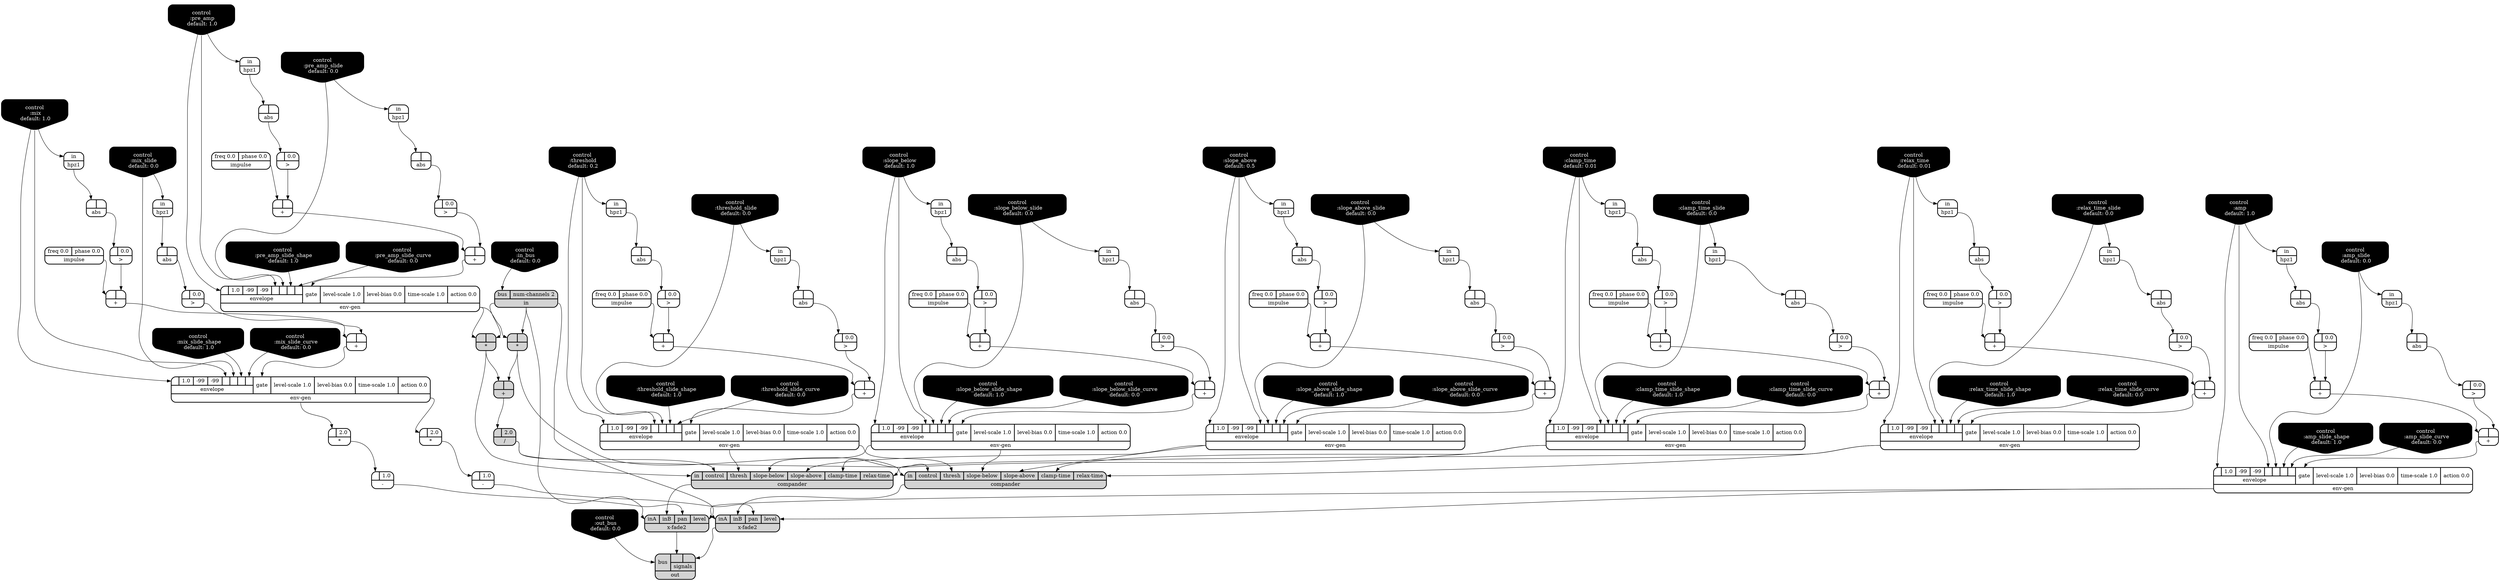 digraph synthdef {
56 [label = "{{ <a> |<b> 2.0} |<__UG_NAME__>* }" style="bold, rounded" shape=record rankdir=LR];
95 [label = "{{ <a> |<b> } |<__UG_NAME__>* }" style="filled, bold, rounded"  shape=record rankdir=LR];
96 [label = "{{ <a> |<b> } |<__UG_NAME__>* }" style="filled, bold, rounded"  shape=record rankdir=LR];
124 [label = "{{ <a> |<b> 2.0} |<__UG_NAME__>* }" style="bold, rounded" shape=record rankdir=LR];
43 [label = "{{ <a> |<b> } |<__UG_NAME__>+ }" style="bold, rounded" shape=record rankdir=LR];
47 [label = "{{ <a> |<b> } |<__UG_NAME__>+ }" style="bold, rounded" shape=record rankdir=LR];
53 [label = "{{ <a> |<b> } |<__UG_NAME__>+ }" style="bold, rounded" shape=record rankdir=LR];
54 [label = "{{ <a> |<b> } |<__UG_NAME__>+ }" style="bold, rounded" shape=record rankdir=LR];
64 [label = "{{ <a> |<b> } |<__UG_NAME__>+ }" style="bold, rounded" shape=record rankdir=LR];
67 [label = "{{ <a> |<b> } |<__UG_NAME__>+ }" style="bold, rounded" shape=record rankdir=LR];
74 [label = "{{ <a> |<b> } |<__UG_NAME__>+ }" style="bold, rounded" shape=record rankdir=LR];
79 [label = "{{ <a> |<b> } |<__UG_NAME__>+ }" style="bold, rounded" shape=record rankdir=LR];
80 [label = "{{ <a> |<b> } |<__UG_NAME__>+ }" style="bold, rounded" shape=record rankdir=LR];
87 [label = "{{ <a> |<b> } |<__UG_NAME__>+ }" style="bold, rounded" shape=record rankdir=LR];
91 [label = "{{ <a> |<b> } |<__UG_NAME__>+ }" style="bold, rounded" shape=record rankdir=LR];
97 [label = "{{ <a> |<b> } |<__UG_NAME__>+ }" style="filled, bold, rounded"  shape=record rankdir=LR];
103 [label = "{{ <a> |<b> } |<__UG_NAME__>+ }" style="bold, rounded" shape=record rankdir=LR];
109 [label = "{{ <a> |<b> } |<__UG_NAME__>+ }" style="bold, rounded" shape=record rankdir=LR];
111 [label = "{{ <a> |<b> } |<__UG_NAME__>+ }" style="bold, rounded" shape=record rankdir=LR];
115 [label = "{{ <a> |<b> } |<__UG_NAME__>+ }" style="bold, rounded" shape=record rankdir=LR];
117 [label = "{{ <a> |<b> } |<__UG_NAME__>+ }" style="bold, rounded" shape=record rankdir=LR];
120 [label = "{{ <a> |<b> 1.0} |<__UG_NAME__>- }" style="bold, rounded" shape=record rankdir=LR];
125 [label = "{{ <a> |<b> 1.0} |<__UG_NAME__>- }" style="bold, rounded" shape=record rankdir=LR];
98 [label = "{{ <a> |<b> 2.0} |<__UG_NAME__>/ }" style="filled, bold, rounded"  shape=record rankdir=LR];
38 [label = "{{ <a> |<b> 0.0} |<__UG_NAME__>\> }" style="bold, rounded" shape=record rankdir=LR];
42 [label = "{{ <a> |<b> 0.0} |<__UG_NAME__>\> }" style="bold, rounded" shape=record rankdir=LR];
46 [label = "{{ <a> |<b> 0.0} |<__UG_NAME__>\> }" style="bold, rounded" shape=record rankdir=LR];
52 [label = "{{ <a> |<b> 0.0} |<__UG_NAME__>\> }" style="bold, rounded" shape=record rankdir=LR];
63 [label = "{{ <a> |<b> 0.0} |<__UG_NAME__>\> }" style="bold, rounded" shape=record rankdir=LR];
66 [label = "{{ <a> |<b> 0.0} |<__UG_NAME__>\> }" style="bold, rounded" shape=record rankdir=LR];
70 [label = "{{ <a> |<b> 0.0} |<__UG_NAME__>\> }" style="bold, rounded" shape=record rankdir=LR];
73 [label = "{{ <a> |<b> 0.0} |<__UG_NAME__>\> }" style="bold, rounded" shape=record rankdir=LR];
78 [label = "{{ <a> |<b> 0.0} |<__UG_NAME__>\> }" style="bold, rounded" shape=record rankdir=LR];
86 [label = "{{ <a> |<b> 0.0} |<__UG_NAME__>\> }" style="bold, rounded" shape=record rankdir=LR];
90 [label = "{{ <a> |<b> 0.0} |<__UG_NAME__>\> }" style="bold, rounded" shape=record rankdir=LR];
102 [label = "{{ <a> |<b> 0.0} |<__UG_NAME__>\> }" style="bold, rounded" shape=record rankdir=LR];
108 [label = "{{ <a> |<b> 0.0} |<__UG_NAME__>\> }" style="bold, rounded" shape=record rankdir=LR];
110 [label = "{{ <a> |<b> 0.0} |<__UG_NAME__>\> }" style="bold, rounded" shape=record rankdir=LR];
114 [label = "{{ <a> |<b> 0.0} |<__UG_NAME__>\> }" style="bold, rounded" shape=record rankdir=LR];
116 [label = "{{ <a> |<b> 0.0} |<__UG_NAME__>\> }" style="bold, rounded" shape=record rankdir=LR];
35 [label = "{{ <a> |<b> } |<__UG_NAME__>abs }" style="bold, rounded" shape=record rankdir=LR];
37 [label = "{{ <a> |<b> } |<__UG_NAME__>abs }" style="bold, rounded" shape=record rankdir=LR];
41 [label = "{{ <a> |<b> } |<__UG_NAME__>abs }" style="bold, rounded" shape=record rankdir=LR];
45 [label = "{{ <a> |<b> } |<__UG_NAME__>abs }" style="bold, rounded" shape=record rankdir=LR];
51 [label = "{{ <a> |<b> } |<__UG_NAME__>abs }" style="bold, rounded" shape=record rankdir=LR];
58 [label = "{{ <a> |<b> } |<__UG_NAME__>abs }" style="bold, rounded" shape=record rankdir=LR];
62 [label = "{{ <a> |<b> } |<__UG_NAME__>abs }" style="bold, rounded" shape=record rankdir=LR];
69 [label = "{{ <a> |<b> } |<__UG_NAME__>abs }" style="bold, rounded" shape=record rankdir=LR];
72 [label = "{{ <a> |<b> } |<__UG_NAME__>abs }" style="bold, rounded" shape=record rankdir=LR];
77 [label = "{{ <a> |<b> } |<__UG_NAME__>abs }" style="bold, rounded" shape=record rankdir=LR];
85 [label = "{{ <a> |<b> } |<__UG_NAME__>abs }" style="bold, rounded" shape=record rankdir=LR];
89 [label = "{{ <a> |<b> } |<__UG_NAME__>abs }" style="bold, rounded" shape=record rankdir=LR];
93 [label = "{{ <a> |<b> } |<__UG_NAME__>abs }" style="bold, rounded" shape=record rankdir=LR];
101 [label = "{{ <a> |<b> } |<__UG_NAME__>abs }" style="bold, rounded" shape=record rankdir=LR];
107 [label = "{{ <a> |<b> } |<__UG_NAME__>abs }" style="bold, rounded" shape=record rankdir=LR];
113 [label = "{{ <a> |<b> } |<__UG_NAME__>abs }" style="bold, rounded" shape=record rankdir=LR];
119 [label = "{{ <in> in|<control> control|<thresh> thresh|<slope____below> slope-below|<slope____above> slope-above|<clamp____time> clamp-time|<relax____time> relax-time} |<__UG_NAME__>compander }" style="filled, bold, rounded"  shape=record rankdir=LR];
123 [label = "{{ <in> in|<control> control|<thresh> thresh|<slope____below> slope-below|<slope____above> slope-above|<clamp____time> clamp-time|<relax____time> relax-time} |<__UG_NAME__>compander }" style="filled, bold, rounded"  shape=record rankdir=LR];
0 [label = "control
 :amp
 default: 1.0" shape=invhouse style="rounded, filled, bold" fillcolor=black fontcolor=white ]; 
1 [label = "control
 :amp_slide
 default: 0.0" shape=invhouse style="rounded, filled, bold" fillcolor=black fontcolor=white ]; 
2 [label = "control
 :amp_slide_shape
 default: 1.0" shape=invhouse style="rounded, filled, bold" fillcolor=black fontcolor=white ]; 
3 [label = "control
 :amp_slide_curve
 default: 0.0" shape=invhouse style="rounded, filled, bold" fillcolor=black fontcolor=white ]; 
4 [label = "control
 :mix
 default: 1.0" shape=invhouse style="rounded, filled, bold" fillcolor=black fontcolor=white ]; 
5 [label = "control
 :mix_slide
 default: 0.0" shape=invhouse style="rounded, filled, bold" fillcolor=black fontcolor=white ]; 
6 [label = "control
 :mix_slide_shape
 default: 1.0" shape=invhouse style="rounded, filled, bold" fillcolor=black fontcolor=white ]; 
7 [label = "control
 :mix_slide_curve
 default: 0.0" shape=invhouse style="rounded, filled, bold" fillcolor=black fontcolor=white ]; 
8 [label = "control
 :pre_amp
 default: 1.0" shape=invhouse style="rounded, filled, bold" fillcolor=black fontcolor=white ]; 
9 [label = "control
 :pre_amp_slide
 default: 0.0" shape=invhouse style="rounded, filled, bold" fillcolor=black fontcolor=white ]; 
10 [label = "control
 :pre_amp_slide_shape
 default: 1.0" shape=invhouse style="rounded, filled, bold" fillcolor=black fontcolor=white ]; 
11 [label = "control
 :pre_amp_slide_curve
 default: 0.0" shape=invhouse style="rounded, filled, bold" fillcolor=black fontcolor=white ]; 
12 [label = "control
 :threshold
 default: 0.2" shape=invhouse style="rounded, filled, bold" fillcolor=black fontcolor=white ]; 
13 [label = "control
 :threshold_slide
 default: 0.0" shape=invhouse style="rounded, filled, bold" fillcolor=black fontcolor=white ]; 
14 [label = "control
 :threshold_slide_shape
 default: 1.0" shape=invhouse style="rounded, filled, bold" fillcolor=black fontcolor=white ]; 
15 [label = "control
 :threshold_slide_curve
 default: 0.0" shape=invhouse style="rounded, filled, bold" fillcolor=black fontcolor=white ]; 
16 [label = "control
 :clamp_time
 default: 0.01" shape=invhouse style="rounded, filled, bold" fillcolor=black fontcolor=white ]; 
17 [label = "control
 :clamp_time_slide
 default: 0.0" shape=invhouse style="rounded, filled, bold" fillcolor=black fontcolor=white ]; 
18 [label = "control
 :clamp_time_slide_shape
 default: 1.0" shape=invhouse style="rounded, filled, bold" fillcolor=black fontcolor=white ]; 
19 [label = "control
 :clamp_time_slide_curve
 default: 0.0" shape=invhouse style="rounded, filled, bold" fillcolor=black fontcolor=white ]; 
20 [label = "control
 :slope_above
 default: 0.5" shape=invhouse style="rounded, filled, bold" fillcolor=black fontcolor=white ]; 
21 [label = "control
 :slope_above_slide
 default: 0.0" shape=invhouse style="rounded, filled, bold" fillcolor=black fontcolor=white ]; 
22 [label = "control
 :slope_above_slide_shape
 default: 1.0" shape=invhouse style="rounded, filled, bold" fillcolor=black fontcolor=white ]; 
23 [label = "control
 :slope_above_slide_curve
 default: 0.0" shape=invhouse style="rounded, filled, bold" fillcolor=black fontcolor=white ]; 
24 [label = "control
 :slope_below
 default: 1.0" shape=invhouse style="rounded, filled, bold" fillcolor=black fontcolor=white ]; 
25 [label = "control
 :slope_below_slide
 default: 0.0" shape=invhouse style="rounded, filled, bold" fillcolor=black fontcolor=white ]; 
26 [label = "control
 :slope_below_slide_shape
 default: 1.0" shape=invhouse style="rounded, filled, bold" fillcolor=black fontcolor=white ]; 
27 [label = "control
 :slope_below_slide_curve
 default: 0.0" shape=invhouse style="rounded, filled, bold" fillcolor=black fontcolor=white ]; 
28 [label = "control
 :relax_time
 default: 0.01" shape=invhouse style="rounded, filled, bold" fillcolor=black fontcolor=white ]; 
29 [label = "control
 :relax_time_slide
 default: 0.0" shape=invhouse style="rounded, filled, bold" fillcolor=black fontcolor=white ]; 
30 [label = "control
 :relax_time_slide_shape
 default: 1.0" shape=invhouse style="rounded, filled, bold" fillcolor=black fontcolor=white ]; 
31 [label = "control
 :relax_time_slide_curve
 default: 0.0" shape=invhouse style="rounded, filled, bold" fillcolor=black fontcolor=white ]; 
32 [label = "control
 :in_bus
 default: 0.0" shape=invhouse style="rounded, filled, bold" fillcolor=black fontcolor=white ]; 
33 [label = "control
 :out_bus
 default: 0.0" shape=invhouse style="rounded, filled, bold" fillcolor=black fontcolor=white ]; 
55 [label = "{{ {{<envelope___control___0>|1.0|-99|-99|<envelope___control___4>|<envelope___control___5>|<envelope___control___6>|<envelope___control___7>}|envelope}|<gate> gate|<level____scale> level-scale 1.0|<level____bias> level-bias 0.0|<time____scale> time-scale 1.0|<action> action 0.0} |<__UG_NAME__>env-gen }" style="bold, rounded" shape=record rankdir=LR];
92 [label = "{{ {{<envelope___control___0>|1.0|-99|-99|<envelope___control___4>|<envelope___control___5>|<envelope___control___6>|<envelope___control___7>}|envelope}|<gate> gate|<level____scale> level-scale 1.0|<level____bias> level-bias 0.0|<time____scale> time-scale 1.0|<action> action 0.0} |<__UG_NAME__>env-gen }" style="bold, rounded" shape=record rankdir=LR];
99 [label = "{{ {{<envelope___control___0>|1.0|-99|-99|<envelope___control___4>|<envelope___control___5>|<envelope___control___6>|<envelope___control___7>}|envelope}|<gate> gate|<level____scale> level-scale 1.0|<level____bias> level-bias 0.0|<time____scale> time-scale 1.0|<action> action 0.0} |<__UG_NAME__>env-gen }" style="bold, rounded" shape=record rankdir=LR];
104 [label = "{{ {{<envelope___control___0>|1.0|-99|-99|<envelope___control___4>|<envelope___control___5>|<envelope___control___6>|<envelope___control___7>}|envelope}|<gate> gate|<level____scale> level-scale 1.0|<level____bias> level-bias 0.0|<time____scale> time-scale 1.0|<action> action 0.0} |<__UG_NAME__>env-gen }" style="bold, rounded" shape=record rankdir=LR];
105 [label = "{{ {{<envelope___control___0>|1.0|-99|-99|<envelope___control___4>|<envelope___control___5>|<envelope___control___6>|<envelope___control___7>}|envelope}|<gate> gate|<level____scale> level-scale 1.0|<level____bias> level-bias 0.0|<time____scale> time-scale 1.0|<action> action 0.0} |<__UG_NAME__>env-gen }" style="bold, rounded" shape=record rankdir=LR];
112 [label = "{{ {{<envelope___control___0>|1.0|-99|-99|<envelope___control___4>|<envelope___control___5>|<envelope___control___6>|<envelope___control___7>}|envelope}|<gate> gate|<level____scale> level-scale 1.0|<level____bias> level-bias 0.0|<time____scale> time-scale 1.0|<action> action 0.0} |<__UG_NAME__>env-gen }" style="bold, rounded" shape=record rankdir=LR];
118 [label = "{{ {{<envelope___control___0>|1.0|-99|-99|<envelope___control___4>|<envelope___control___5>|<envelope___control___6>|<envelope___control___7>}|envelope}|<gate> gate|<level____scale> level-scale 1.0|<level____bias> level-bias 0.0|<time____scale> time-scale 1.0|<action> action 0.0} |<__UG_NAME__>env-gen }" style="bold, rounded" shape=record rankdir=LR];
121 [label = "{{ {{<envelope___control___0>|1.0|-99|-99|<envelope___control___4>|<envelope___control___5>|<envelope___control___6>|<envelope___control___7>}|envelope}|<gate> gate|<level____scale> level-scale 1.0|<level____bias> level-bias 0.0|<time____scale> time-scale 1.0|<action> action 0.0} |<__UG_NAME__>env-gen }" style="bold, rounded" shape=record rankdir=LR];
34 [label = "{{ <in> in} |<__UG_NAME__>hpz1 }" style="bold, rounded" shape=record rankdir=LR];
36 [label = "{{ <in> in} |<__UG_NAME__>hpz1 }" style="bold, rounded" shape=record rankdir=LR];
40 [label = "{{ <in> in} |<__UG_NAME__>hpz1 }" style="bold, rounded" shape=record rankdir=LR];
44 [label = "{{ <in> in} |<__UG_NAME__>hpz1 }" style="bold, rounded" shape=record rankdir=LR];
50 [label = "{{ <in> in} |<__UG_NAME__>hpz1 }" style="bold, rounded" shape=record rankdir=LR];
57 [label = "{{ <in> in} |<__UG_NAME__>hpz1 }" style="bold, rounded" shape=record rankdir=LR];
61 [label = "{{ <in> in} |<__UG_NAME__>hpz1 }" style="bold, rounded" shape=record rankdir=LR];
68 [label = "{{ <in> in} |<__UG_NAME__>hpz1 }" style="bold, rounded" shape=record rankdir=LR];
71 [label = "{{ <in> in} |<__UG_NAME__>hpz1 }" style="bold, rounded" shape=record rankdir=LR];
76 [label = "{{ <in> in} |<__UG_NAME__>hpz1 }" style="bold, rounded" shape=record rankdir=LR];
81 [label = "{{ <in> in} |<__UG_NAME__>hpz1 }" style="bold, rounded" shape=record rankdir=LR];
82 [label = "{{ <in> in} |<__UG_NAME__>hpz1 }" style="bold, rounded" shape=record rankdir=LR];
84 [label = "{{ <in> in} |<__UG_NAME__>hpz1 }" style="bold, rounded" shape=record rankdir=LR];
88 [label = "{{ <in> in} |<__UG_NAME__>hpz1 }" style="bold, rounded" shape=record rankdir=LR];
100 [label = "{{ <in> in} |<__UG_NAME__>hpz1 }" style="bold, rounded" shape=record rankdir=LR];
106 [label = "{{ <in> in} |<__UG_NAME__>hpz1 }" style="bold, rounded" shape=record rankdir=LR];
39 [label = "{{ <freq> freq 0.0|<phase> phase 0.0} |<__UG_NAME__>impulse }" style="bold, rounded" shape=record rankdir=LR];
48 [label = "{{ <freq> freq 0.0|<phase> phase 0.0} |<__UG_NAME__>impulse }" style="bold, rounded" shape=record rankdir=LR];
49 [label = "{{ <freq> freq 0.0|<phase> phase 0.0} |<__UG_NAME__>impulse }" style="bold, rounded" shape=record rankdir=LR];
60 [label = "{{ <freq> freq 0.0|<phase> phase 0.0} |<__UG_NAME__>impulse }" style="bold, rounded" shape=record rankdir=LR];
65 [label = "{{ <freq> freq 0.0|<phase> phase 0.0} |<__UG_NAME__>impulse }" style="bold, rounded" shape=record rankdir=LR];
75 [label = "{{ <freq> freq 0.0|<phase> phase 0.0} |<__UG_NAME__>impulse }" style="bold, rounded" shape=record rankdir=LR];
83 [label = "{{ <freq> freq 0.0|<phase> phase 0.0} |<__UG_NAME__>impulse }" style="bold, rounded" shape=record rankdir=LR];
94 [label = "{{ <freq> freq 0.0|<phase> phase 0.0} |<__UG_NAME__>impulse }" style="bold, rounded" shape=record rankdir=LR];
59 [label = "{{ <bus> bus|<num____channels> num-channels 2} |<__UG_NAME__>in }" style="filled, bold, rounded"  shape=record rankdir=LR];
127 [label = "{{ <bus> bus|{{<signals___x____fade2___0>|<signals___x____fade2___1>}|signals}} |<__UG_NAME__>out }" style="filled, bold, rounded"  shape=record rankdir=LR];
122 [label = "{{ <ina> inA|<inb> inB|<pan> pan|<level> level} |<__UG_NAME__>x-fade2 }" style="filled, bold, rounded"  shape=record rankdir=LR];
126 [label = "{{ <ina> inA|<inb> inB|<pan> pan|<level> level} |<__UG_NAME__>x-fade2 }" style="filled, bold, rounded"  shape=record rankdir=LR];

55:__UG_NAME__ -> 56:a ;
59:__UG_NAME__ -> 95:b ;
92:__UG_NAME__ -> 95:a ;
59:__UG_NAME__ -> 96:b ;
92:__UG_NAME__ -> 96:a ;
55:__UG_NAME__ -> 124:a ;
42:__UG_NAME__ -> 43:b ;
39:__UG_NAME__ -> 43:a ;
46:__UG_NAME__ -> 47:b ;
43:__UG_NAME__ -> 47:a ;
52:__UG_NAME__ -> 53:b ;
49:__UG_NAME__ -> 53:a ;
38:__UG_NAME__ -> 54:b ;
53:__UG_NAME__ -> 54:a ;
63:__UG_NAME__ -> 64:b ;
60:__UG_NAME__ -> 64:a ;
66:__UG_NAME__ -> 67:b ;
65:__UG_NAME__ -> 67:a ;
73:__UG_NAME__ -> 74:b ;
64:__UG_NAME__ -> 74:a ;
78:__UG_NAME__ -> 79:b ;
75:__UG_NAME__ -> 79:a ;
70:__UG_NAME__ -> 80:b ;
79:__UG_NAME__ -> 80:a ;
86:__UG_NAME__ -> 87:b ;
83:__UG_NAME__ -> 87:a ;
90:__UG_NAME__ -> 91:b ;
87:__UG_NAME__ -> 91:a ;
96:__UG_NAME__ -> 97:b ;
95:__UG_NAME__ -> 97:a ;
102:__UG_NAME__ -> 103:b ;
67:__UG_NAME__ -> 103:a ;
108:__UG_NAME__ -> 109:b ;
48:__UG_NAME__ -> 109:a ;
110:__UG_NAME__ -> 111:b ;
109:__UG_NAME__ -> 111:a ;
114:__UG_NAME__ -> 115:b ;
94:__UG_NAME__ -> 115:a ;
116:__UG_NAME__ -> 117:b ;
115:__UG_NAME__ -> 117:a ;
56:__UG_NAME__ -> 120:a ;
124:__UG_NAME__ -> 125:a ;
97:__UG_NAME__ -> 98:a ;
37:__UG_NAME__ -> 38:a ;
41:__UG_NAME__ -> 42:a ;
45:__UG_NAME__ -> 46:a ;
51:__UG_NAME__ -> 52:a ;
62:__UG_NAME__ -> 63:a ;
58:__UG_NAME__ -> 66:a ;
69:__UG_NAME__ -> 70:a ;
72:__UG_NAME__ -> 73:a ;
77:__UG_NAME__ -> 78:a ;
85:__UG_NAME__ -> 86:a ;
89:__UG_NAME__ -> 90:a ;
101:__UG_NAME__ -> 102:a ;
107:__UG_NAME__ -> 108:a ;
35:__UG_NAME__ -> 110:a ;
113:__UG_NAME__ -> 114:a ;
93:__UG_NAME__ -> 116:a ;
34:__UG_NAME__ -> 35:a ;
36:__UG_NAME__ -> 37:a ;
40:__UG_NAME__ -> 41:a ;
44:__UG_NAME__ -> 45:a ;
50:__UG_NAME__ -> 51:a ;
57:__UG_NAME__ -> 58:a ;
61:__UG_NAME__ -> 62:a ;
68:__UG_NAME__ -> 69:a ;
71:__UG_NAME__ -> 72:a ;
76:__UG_NAME__ -> 77:a ;
84:__UG_NAME__ -> 85:a ;
88:__UG_NAME__ -> 89:a ;
81:__UG_NAME__ -> 93:a ;
100:__UG_NAME__ -> 101:a ;
106:__UG_NAME__ -> 107:a ;
82:__UG_NAME__ -> 113:a ;
118:__UG_NAME__ -> 119:relax____time ;
112:__UG_NAME__ -> 119:clamp____time ;
105:__UG_NAME__ -> 119:slope____above ;
104:__UG_NAME__ -> 119:slope____below ;
99:__UG_NAME__ -> 119:thresh ;
98:__UG_NAME__ -> 119:control ;
95:__UG_NAME__ -> 119:in ;
118:__UG_NAME__ -> 123:relax____time ;
112:__UG_NAME__ -> 123:clamp____time ;
105:__UG_NAME__ -> 123:slope____above ;
104:__UG_NAME__ -> 123:slope____below ;
99:__UG_NAME__ -> 123:thresh ;
98:__UG_NAME__ -> 123:control ;
96:__UG_NAME__ -> 123:in ;
54:__UG_NAME__ -> 55:gate ;
4:__UG_NAME__ -> 55:envelope___control___0 ;
4:__UG_NAME__ -> 55:envelope___control___4 ;
5:__UG_NAME__ -> 55:envelope___control___5 ;
6:__UG_NAME__ -> 55:envelope___control___6 ;
7:__UG_NAME__ -> 55:envelope___control___7 ;
91:__UG_NAME__ -> 92:gate ;
8:__UG_NAME__ -> 92:envelope___control___0 ;
8:__UG_NAME__ -> 92:envelope___control___4 ;
9:__UG_NAME__ -> 92:envelope___control___5 ;
10:__UG_NAME__ -> 92:envelope___control___6 ;
11:__UG_NAME__ -> 92:envelope___control___7 ;
74:__UG_NAME__ -> 99:gate ;
12:__UG_NAME__ -> 99:envelope___control___0 ;
12:__UG_NAME__ -> 99:envelope___control___4 ;
13:__UG_NAME__ -> 99:envelope___control___5 ;
14:__UG_NAME__ -> 99:envelope___control___6 ;
15:__UG_NAME__ -> 99:envelope___control___7 ;
103:__UG_NAME__ -> 104:gate ;
24:__UG_NAME__ -> 104:envelope___control___0 ;
24:__UG_NAME__ -> 104:envelope___control___4 ;
25:__UG_NAME__ -> 104:envelope___control___5 ;
26:__UG_NAME__ -> 104:envelope___control___6 ;
27:__UG_NAME__ -> 104:envelope___control___7 ;
47:__UG_NAME__ -> 105:gate ;
20:__UG_NAME__ -> 105:envelope___control___0 ;
20:__UG_NAME__ -> 105:envelope___control___4 ;
21:__UG_NAME__ -> 105:envelope___control___5 ;
22:__UG_NAME__ -> 105:envelope___control___6 ;
23:__UG_NAME__ -> 105:envelope___control___7 ;
111:__UG_NAME__ -> 112:gate ;
16:__UG_NAME__ -> 112:envelope___control___0 ;
16:__UG_NAME__ -> 112:envelope___control___4 ;
17:__UG_NAME__ -> 112:envelope___control___5 ;
18:__UG_NAME__ -> 112:envelope___control___6 ;
19:__UG_NAME__ -> 112:envelope___control___7 ;
117:__UG_NAME__ -> 118:gate ;
28:__UG_NAME__ -> 118:envelope___control___0 ;
28:__UG_NAME__ -> 118:envelope___control___4 ;
29:__UG_NAME__ -> 118:envelope___control___5 ;
30:__UG_NAME__ -> 118:envelope___control___6 ;
31:__UG_NAME__ -> 118:envelope___control___7 ;
80:__UG_NAME__ -> 121:gate ;
0:__UG_NAME__ -> 121:envelope___control___0 ;
0:__UG_NAME__ -> 121:envelope___control___4 ;
1:__UG_NAME__ -> 121:envelope___control___5 ;
2:__UG_NAME__ -> 121:envelope___control___6 ;
3:__UG_NAME__ -> 121:envelope___control___7 ;
17:__UG_NAME__ -> 34:in ;
5:__UG_NAME__ -> 36:in ;
20:__UG_NAME__ -> 40:in ;
21:__UG_NAME__ -> 44:in ;
4:__UG_NAME__ -> 50:in ;
24:__UG_NAME__ -> 57:in ;
12:__UG_NAME__ -> 61:in ;
1:__UG_NAME__ -> 68:in ;
13:__UG_NAME__ -> 71:in ;
0:__UG_NAME__ -> 76:in ;
29:__UG_NAME__ -> 81:in ;
28:__UG_NAME__ -> 82:in ;
8:__UG_NAME__ -> 84:in ;
9:__UG_NAME__ -> 88:in ;
25:__UG_NAME__ -> 100:in ;
16:__UG_NAME__ -> 106:in ;
32:__UG_NAME__ -> 59:bus ;
122:__UG_NAME__ -> 127:signals___x____fade2___0 ;
126:__UG_NAME__ -> 127:signals___x____fade2___1 ;
33:__UG_NAME__ -> 127:bus ;
121:__UG_NAME__ -> 122:level ;
120:__UG_NAME__ -> 122:pan ;
119:__UG_NAME__ -> 122:inb ;
59:__UG_NAME__ -> 122:ina ;
121:__UG_NAME__ -> 126:level ;
125:__UG_NAME__ -> 126:pan ;
123:__UG_NAME__ -> 126:inb ;
59:__UG_NAME__ -> 126:ina ;

}